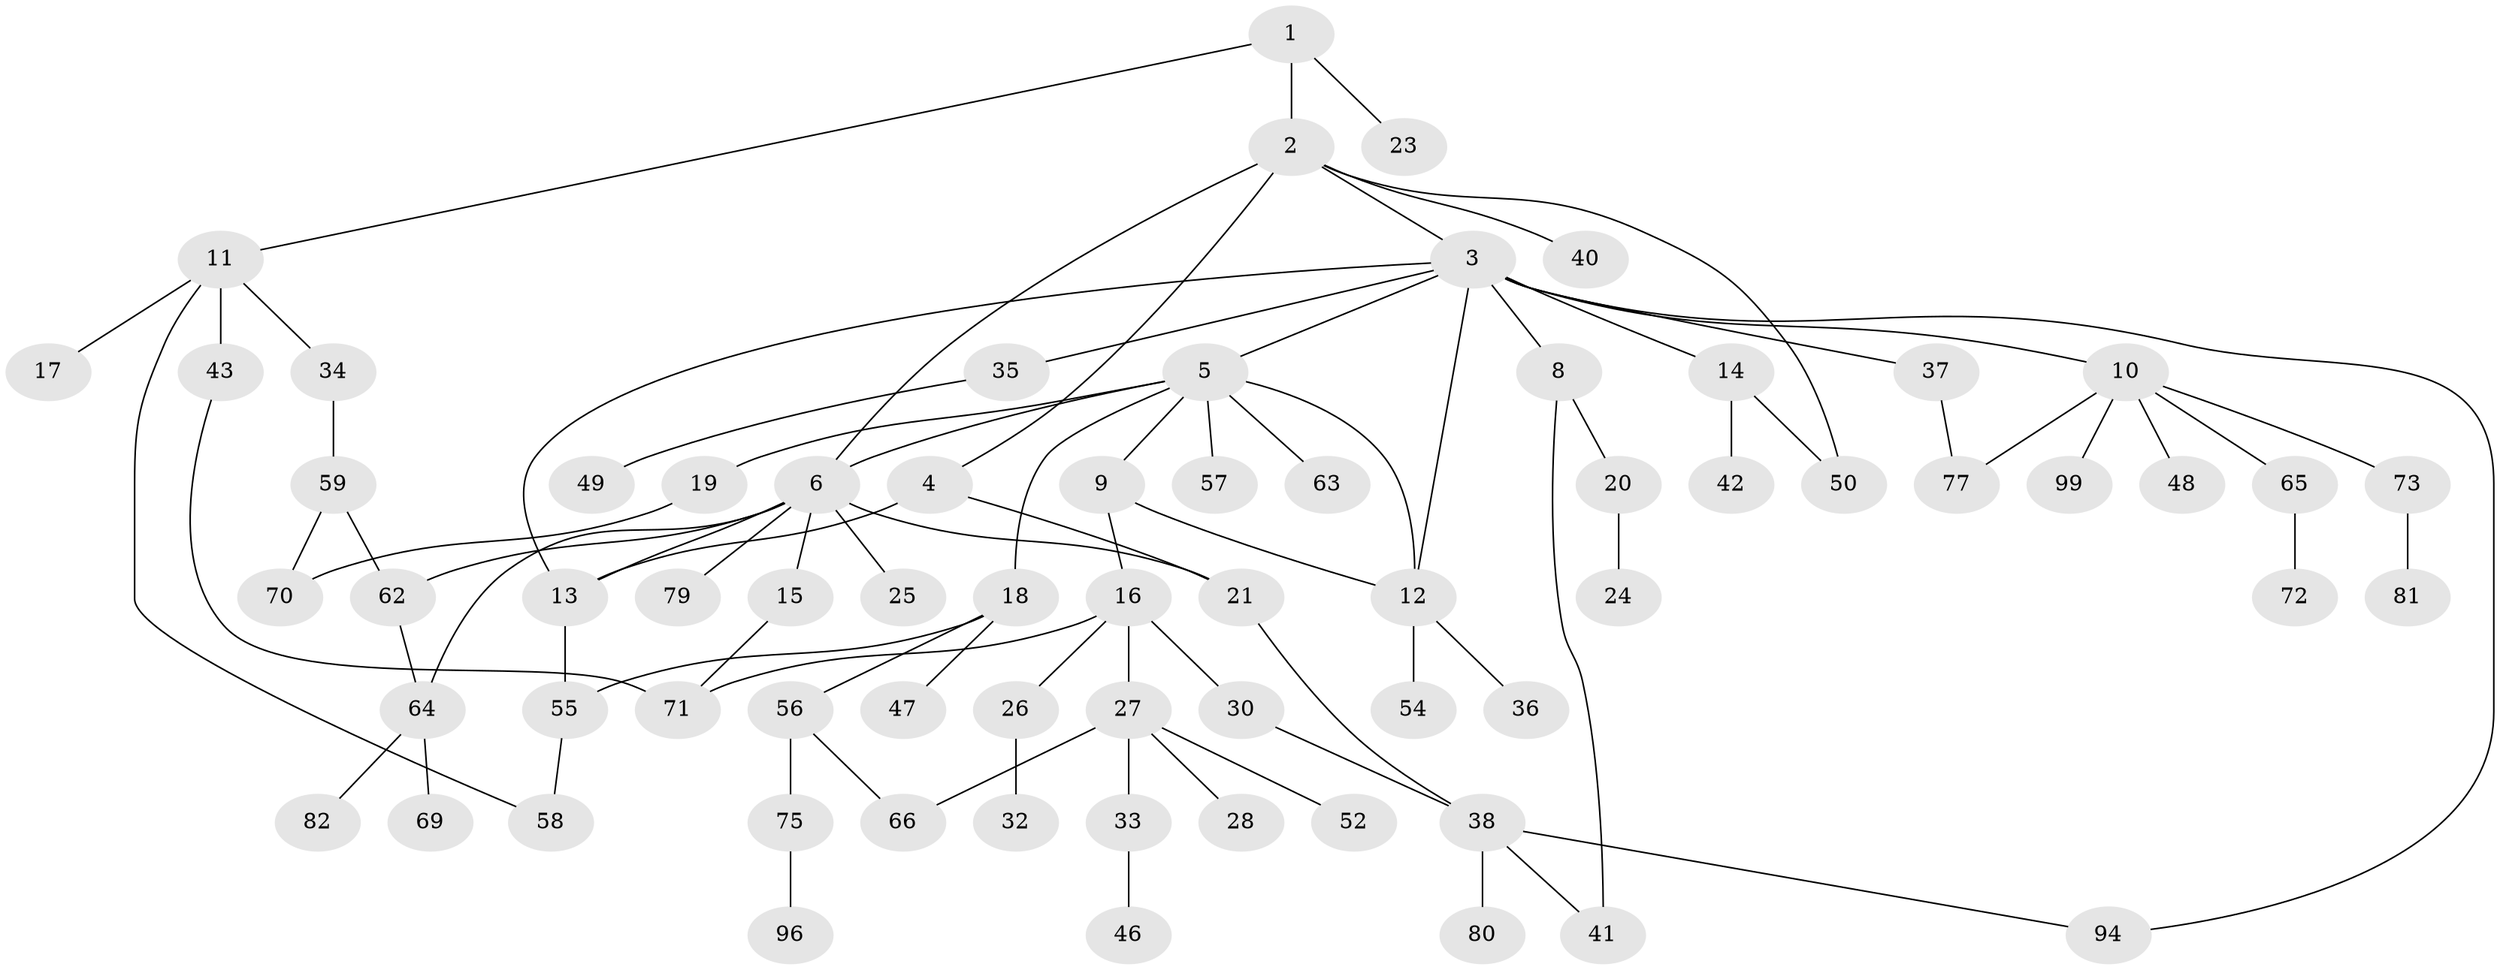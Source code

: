// original degree distribution, {3: 0.15151515151515152, 6: 0.0707070707070707, 7: 0.010101010101010102, 5: 0.04040404040404041, 4: 0.06060606060606061, 2: 0.32323232323232326, 1: 0.3434343434343434}
// Generated by graph-tools (version 1.1) at 2025/17/03/04/25 18:17:09]
// undirected, 69 vertices, 87 edges
graph export_dot {
graph [start="1"]
  node [color=gray90,style=filled];
  1;
  2;
  3 [super="+7"];
  4;
  5 [super="+44"];
  6 [super="+31+29+87"];
  8;
  9;
  10;
  11;
  12 [super="+95"];
  13;
  14;
  15 [super="+78"];
  16;
  17 [super="+67"];
  18 [super="+93+22+60"];
  19 [super="+53"];
  20;
  21;
  23;
  24;
  25;
  26;
  27 [super="+61"];
  28;
  30 [super="+74"];
  32;
  33;
  34 [super="+51"];
  35 [super="+68"];
  36 [super="+85"];
  37 [super="+45"];
  38;
  40;
  41;
  42;
  43;
  46 [super="+89"];
  47;
  48;
  49 [super="+92"];
  50 [super="+83"];
  52;
  54;
  55;
  56;
  57 [super="+76"];
  58;
  59;
  62;
  63;
  64;
  65 [super="+91+88"];
  66;
  69;
  70;
  71;
  72;
  73;
  75;
  77;
  79;
  80 [super="+86"];
  81 [super="+84"];
  82;
  94 [super="+97"];
  96;
  99;
  1 -- 2;
  1 -- 11;
  1 -- 23;
  2 -- 3;
  2 -- 4;
  2 -- 40;
  2 -- 6;
  2 -- 50;
  3 -- 5;
  3 -- 14;
  3 -- 13;
  3 -- 12;
  3 -- 35;
  3 -- 37;
  3 -- 8;
  3 -- 10;
  3 -- 94;
  4 -- 13;
  4 -- 21;
  5 -- 6;
  5 -- 9;
  5 -- 18;
  5 -- 19;
  5 -- 12;
  5 -- 57;
  5 -- 63;
  6 -- 15;
  6 -- 25;
  6 -- 21;
  6 -- 64;
  6 -- 62 [weight=2];
  6 -- 79;
  6 -- 13;
  8 -- 20;
  8 -- 41;
  9 -- 12;
  9 -- 16;
  10 -- 48;
  10 -- 65;
  10 -- 73;
  10 -- 77;
  10 -- 99;
  11 -- 17;
  11 -- 34;
  11 -- 43;
  11 -- 58;
  12 -- 36;
  12 -- 54;
  13 -- 55;
  14 -- 42;
  14 -- 50;
  15 -- 71;
  16 -- 26;
  16 -- 27;
  16 -- 30;
  16 -- 71;
  18 -- 55;
  18 -- 56;
  18 -- 47;
  19 -- 70;
  20 -- 24;
  21 -- 38;
  26 -- 32;
  27 -- 28;
  27 -- 33;
  27 -- 52;
  27 -- 66;
  30 -- 38;
  33 -- 46;
  34 -- 59;
  35 -- 49;
  37 -- 77;
  38 -- 80;
  38 -- 94;
  38 -- 41;
  43 -- 71;
  55 -- 58;
  56 -- 66;
  56 -- 75;
  59 -- 62;
  59 -- 70;
  62 -- 64;
  64 -- 69;
  64 -- 82;
  65 -- 72;
  73 -- 81;
  75 -- 96;
}
